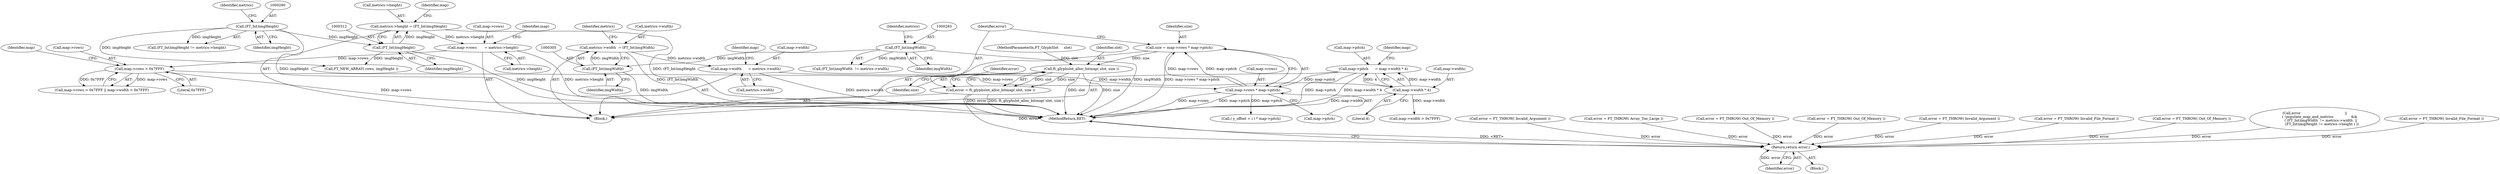 digraph "0_savannah_b3500af717010137046ec4076d1e1c0641e33727_6@integer" {
"1000365" [label="(Call,size = map->rows * map->pitch)"];
"1000367" [label="(Call,map->rows * map->pitch)"];
"1000349" [label="(Call,map->rows > 0x7FFF)"];
"1000321" [label="(Call,map->rows       = metrics->height)"];
"1000307" [label="(Call,metrics->height = (FT_Int)imgHeight)"];
"1000311" [label="(Call,(FT_Int)imgHeight)"];
"1000289" [label="(Call,(FT_Int)imgHeight)"];
"1000333" [label="(Call,map->pitch      = map->width * 4)"];
"1000337" [label="(Call,map->width * 4)"];
"1000314" [label="(Call,map->width      = metrics->width)"];
"1000300" [label="(Call,metrics->width  = (FT_Int)imgWidth)"];
"1000304" [label="(Call,(FT_Int)imgWidth)"];
"1000282" [label="(Call,(FT_Int)imgWidth)"];
"1000376" [label="(Call,ft_glyphslot_alloc_bitmap( slot, size ))"];
"1000374" [label="(Call,error = ft_glyphslot_alloc_bitmap( slot, size ))"];
"1000544" [label="(Return,return error;)"];
"1000306" [label="(Identifier,imgWidth)"];
"1000301" [label="(Call,metrics->width)"];
"1000318" [label="(Call,metrics->width)"];
"1000322" [label="(Call,map->rows)"];
"1000349" [label="(Call,map->rows > 0x7FFF)"];
"1000110" [label="(MethodParameterIn,FT_GlyphSlot     slot)"];
"1000153" [label="(Call,error = FT_THROW( Invalid_Argument ))"];
"1000330" [label="(Identifier,map)"];
"1000354" [label="(Call,map->width > 0x7FFF)"];
"1000486" [label="(Call,FT_NEW_ARRAY( rows, imgHeight ))"];
"1000313" [label="(Identifier,imgHeight)"];
"1000544" [label="(Return,return error;)"];
"1000360" [label="(Call,error = FT_THROW( Array_Too_Large ))"];
"1000282" [label="(Call,(FT_Int)imgWidth)"];
"1000281" [label="(Call,(FT_Int)imgWidth  != metrics->width)"];
"1000545" [label="(Identifier,error)"];
"1000231" [label="(Call,error = FT_THROW( Out_Of_Memory ))"];
"1000291" [label="(Identifier,imgHeight)"];
"1000218" [label="(Call,error = FT_THROW( Out_Of_Memory ))"];
"1000380" [label="(Identifier,error)"];
"1000298" [label="(Block,)"];
"1000365" [label="(Call,size = map->rows * map->pitch)"];
"1000196" [label="(Call,error = FT_THROW( Invalid_Argument ))"];
"1000314" [label="(Call,map->width      = metrics->width)"];
"1000375" [label="(Identifier,error)"];
"1000371" [label="(Call,map->pitch)"];
"1000325" [label="(Call,metrics->height)"];
"1000515" [label="(Call,( y_offset + i ) * map->pitch)"];
"1000308" [label="(Call,metrics->height)"];
"1000334" [label="(Call,map->pitch)"];
"1000378" [label="(Identifier,size)"];
"1000356" [label="(Identifier,map)"];
"1000546" [label="(MethodReturn,RET)"];
"1000304" [label="(Call,(FT_Int)imgWidth)"];
"1000286" [label="(Identifier,metrics)"];
"1000376" [label="(Call,ft_glyphslot_alloc_bitmap( slot, size ))"];
"1000323" [label="(Identifier,map)"];
"1000284" [label="(Identifier,imgWidth)"];
"1000353" [label="(Literal,0x7FFF)"];
"1000466" [label="(Call,error = FT_THROW( Invalid_File_Format ))"];
"1000490" [label="(Call,error = FT_THROW( Out_Of_Memory ))"];
"1000307" [label="(Call,metrics->height = (FT_Int)imgHeight)"];
"1000337" [label="(Call,map->width * 4)"];
"1000119" [label="(Block,)"];
"1000311" [label="(Call,(FT_Int)imgHeight)"];
"1000321" [label="(Call,map->rows       = metrics->height)"];
"1000315" [label="(Call,map->width)"];
"1000344" [label="(Identifier,map)"];
"1000338" [label="(Call,map->width)"];
"1000374" [label="(Call,error = ft_glyphslot_alloc_bitmap( slot, size ))"];
"1000377" [label="(Identifier,slot)"];
"1000275" [label="(Call,error                                        ||\n         ( !populate_map_and_metrics                &&\n           ( (FT_Int)imgWidth  != metrics->width  ||\n             (FT_Int)imgHeight != metrics->height ) ))"];
"1000368" [label="(Call,map->rows)"];
"1000246" [label="(Call,error = FT_THROW( Invalid_File_Format ))"];
"1000350" [label="(Call,map->rows)"];
"1000348" [label="(Call,map->rows > 0x7FFF || map->width > 0x7FFF)"];
"1000367" [label="(Call,map->rows * map->pitch)"];
"1000366" [label="(Identifier,size)"];
"1000316" [label="(Identifier,map)"];
"1000341" [label="(Literal,4)"];
"1000300" [label="(Call,metrics->width  = (FT_Int)imgWidth)"];
"1000309" [label="(Identifier,metrics)"];
"1000293" [label="(Identifier,metrics)"];
"1000333" [label="(Call,map->pitch      = map->width * 4)"];
"1000288" [label="(Call,(FT_Int)imgHeight != metrics->height)"];
"1000289" [label="(Call,(FT_Int)imgHeight)"];
"1000365" -> "1000298"  [label="AST: "];
"1000365" -> "1000367"  [label="CFG: "];
"1000366" -> "1000365"  [label="AST: "];
"1000367" -> "1000365"  [label="AST: "];
"1000375" -> "1000365"  [label="CFG: "];
"1000365" -> "1000546"  [label="DDG: map->rows * map->pitch"];
"1000367" -> "1000365"  [label="DDG: map->rows"];
"1000367" -> "1000365"  [label="DDG: map->pitch"];
"1000365" -> "1000376"  [label="DDG: size"];
"1000367" -> "1000371"  [label="CFG: "];
"1000368" -> "1000367"  [label="AST: "];
"1000371" -> "1000367"  [label="AST: "];
"1000367" -> "1000546"  [label="DDG: map->rows"];
"1000367" -> "1000546"  [label="DDG: map->pitch"];
"1000349" -> "1000367"  [label="DDG: map->rows"];
"1000333" -> "1000367"  [label="DDG: map->pitch"];
"1000367" -> "1000515"  [label="DDG: map->pitch"];
"1000349" -> "1000348"  [label="AST: "];
"1000349" -> "1000353"  [label="CFG: "];
"1000350" -> "1000349"  [label="AST: "];
"1000353" -> "1000349"  [label="AST: "];
"1000356" -> "1000349"  [label="CFG: "];
"1000348" -> "1000349"  [label="CFG: "];
"1000349" -> "1000546"  [label="DDG: map->rows"];
"1000349" -> "1000348"  [label="DDG: map->rows"];
"1000349" -> "1000348"  [label="DDG: 0x7FFF"];
"1000321" -> "1000349"  [label="DDG: map->rows"];
"1000321" -> "1000298"  [label="AST: "];
"1000321" -> "1000325"  [label="CFG: "];
"1000322" -> "1000321"  [label="AST: "];
"1000325" -> "1000321"  [label="AST: "];
"1000330" -> "1000321"  [label="CFG: "];
"1000321" -> "1000546"  [label="DDG: metrics->height"];
"1000307" -> "1000321"  [label="DDG: metrics->height"];
"1000307" -> "1000298"  [label="AST: "];
"1000307" -> "1000311"  [label="CFG: "];
"1000308" -> "1000307"  [label="AST: "];
"1000311" -> "1000307"  [label="AST: "];
"1000316" -> "1000307"  [label="CFG: "];
"1000307" -> "1000546"  [label="DDG: (FT_Int)imgHeight"];
"1000311" -> "1000307"  [label="DDG: imgHeight"];
"1000311" -> "1000313"  [label="CFG: "];
"1000312" -> "1000311"  [label="AST: "];
"1000313" -> "1000311"  [label="AST: "];
"1000311" -> "1000546"  [label="DDG: imgHeight"];
"1000289" -> "1000311"  [label="DDG: imgHeight"];
"1000311" -> "1000486"  [label="DDG: imgHeight"];
"1000289" -> "1000288"  [label="AST: "];
"1000289" -> "1000291"  [label="CFG: "];
"1000290" -> "1000289"  [label="AST: "];
"1000291" -> "1000289"  [label="AST: "];
"1000293" -> "1000289"  [label="CFG: "];
"1000289" -> "1000546"  [label="DDG: imgHeight"];
"1000289" -> "1000288"  [label="DDG: imgHeight"];
"1000289" -> "1000486"  [label="DDG: imgHeight"];
"1000333" -> "1000298"  [label="AST: "];
"1000333" -> "1000337"  [label="CFG: "];
"1000334" -> "1000333"  [label="AST: "];
"1000337" -> "1000333"  [label="AST: "];
"1000344" -> "1000333"  [label="CFG: "];
"1000333" -> "1000546"  [label="DDG: map->pitch"];
"1000333" -> "1000546"  [label="DDG: map->width * 4"];
"1000337" -> "1000333"  [label="DDG: map->width"];
"1000337" -> "1000333"  [label="DDG: 4"];
"1000337" -> "1000341"  [label="CFG: "];
"1000338" -> "1000337"  [label="AST: "];
"1000341" -> "1000337"  [label="AST: "];
"1000337" -> "1000546"  [label="DDG: map->width"];
"1000314" -> "1000337"  [label="DDG: map->width"];
"1000337" -> "1000354"  [label="DDG: map->width"];
"1000314" -> "1000298"  [label="AST: "];
"1000314" -> "1000318"  [label="CFG: "];
"1000315" -> "1000314"  [label="AST: "];
"1000318" -> "1000314"  [label="AST: "];
"1000323" -> "1000314"  [label="CFG: "];
"1000314" -> "1000546"  [label="DDG: metrics->width"];
"1000300" -> "1000314"  [label="DDG: metrics->width"];
"1000300" -> "1000298"  [label="AST: "];
"1000300" -> "1000304"  [label="CFG: "];
"1000301" -> "1000300"  [label="AST: "];
"1000304" -> "1000300"  [label="AST: "];
"1000309" -> "1000300"  [label="CFG: "];
"1000300" -> "1000546"  [label="DDG: (FT_Int)imgWidth"];
"1000304" -> "1000300"  [label="DDG: imgWidth"];
"1000304" -> "1000306"  [label="CFG: "];
"1000305" -> "1000304"  [label="AST: "];
"1000306" -> "1000304"  [label="AST: "];
"1000304" -> "1000546"  [label="DDG: imgWidth"];
"1000282" -> "1000304"  [label="DDG: imgWidth"];
"1000282" -> "1000281"  [label="AST: "];
"1000282" -> "1000284"  [label="CFG: "];
"1000283" -> "1000282"  [label="AST: "];
"1000284" -> "1000282"  [label="AST: "];
"1000286" -> "1000282"  [label="CFG: "];
"1000282" -> "1000546"  [label="DDG: imgWidth"];
"1000282" -> "1000281"  [label="DDG: imgWidth"];
"1000376" -> "1000374"  [label="AST: "];
"1000376" -> "1000378"  [label="CFG: "];
"1000377" -> "1000376"  [label="AST: "];
"1000378" -> "1000376"  [label="AST: "];
"1000374" -> "1000376"  [label="CFG: "];
"1000376" -> "1000546"  [label="DDG: slot"];
"1000376" -> "1000546"  [label="DDG: size"];
"1000376" -> "1000374"  [label="DDG: slot"];
"1000376" -> "1000374"  [label="DDG: size"];
"1000110" -> "1000376"  [label="DDG: slot"];
"1000374" -> "1000298"  [label="AST: "];
"1000375" -> "1000374"  [label="AST: "];
"1000380" -> "1000374"  [label="CFG: "];
"1000374" -> "1000546"  [label="DDG: ft_glyphslot_alloc_bitmap( slot, size )"];
"1000374" -> "1000546"  [label="DDG: error"];
"1000374" -> "1000544"  [label="DDG: error"];
"1000544" -> "1000119"  [label="AST: "];
"1000544" -> "1000545"  [label="CFG: "];
"1000545" -> "1000544"  [label="AST: "];
"1000546" -> "1000544"  [label="CFG: "];
"1000544" -> "1000546"  [label="DDG: <RET>"];
"1000545" -> "1000544"  [label="DDG: error"];
"1000360" -> "1000544"  [label="DDG: error"];
"1000218" -> "1000544"  [label="DDG: error"];
"1000466" -> "1000544"  [label="DDG: error"];
"1000490" -> "1000544"  [label="DDG: error"];
"1000275" -> "1000544"  [label="DDG: error"];
"1000153" -> "1000544"  [label="DDG: error"];
"1000246" -> "1000544"  [label="DDG: error"];
"1000196" -> "1000544"  [label="DDG: error"];
"1000231" -> "1000544"  [label="DDG: error"];
}
